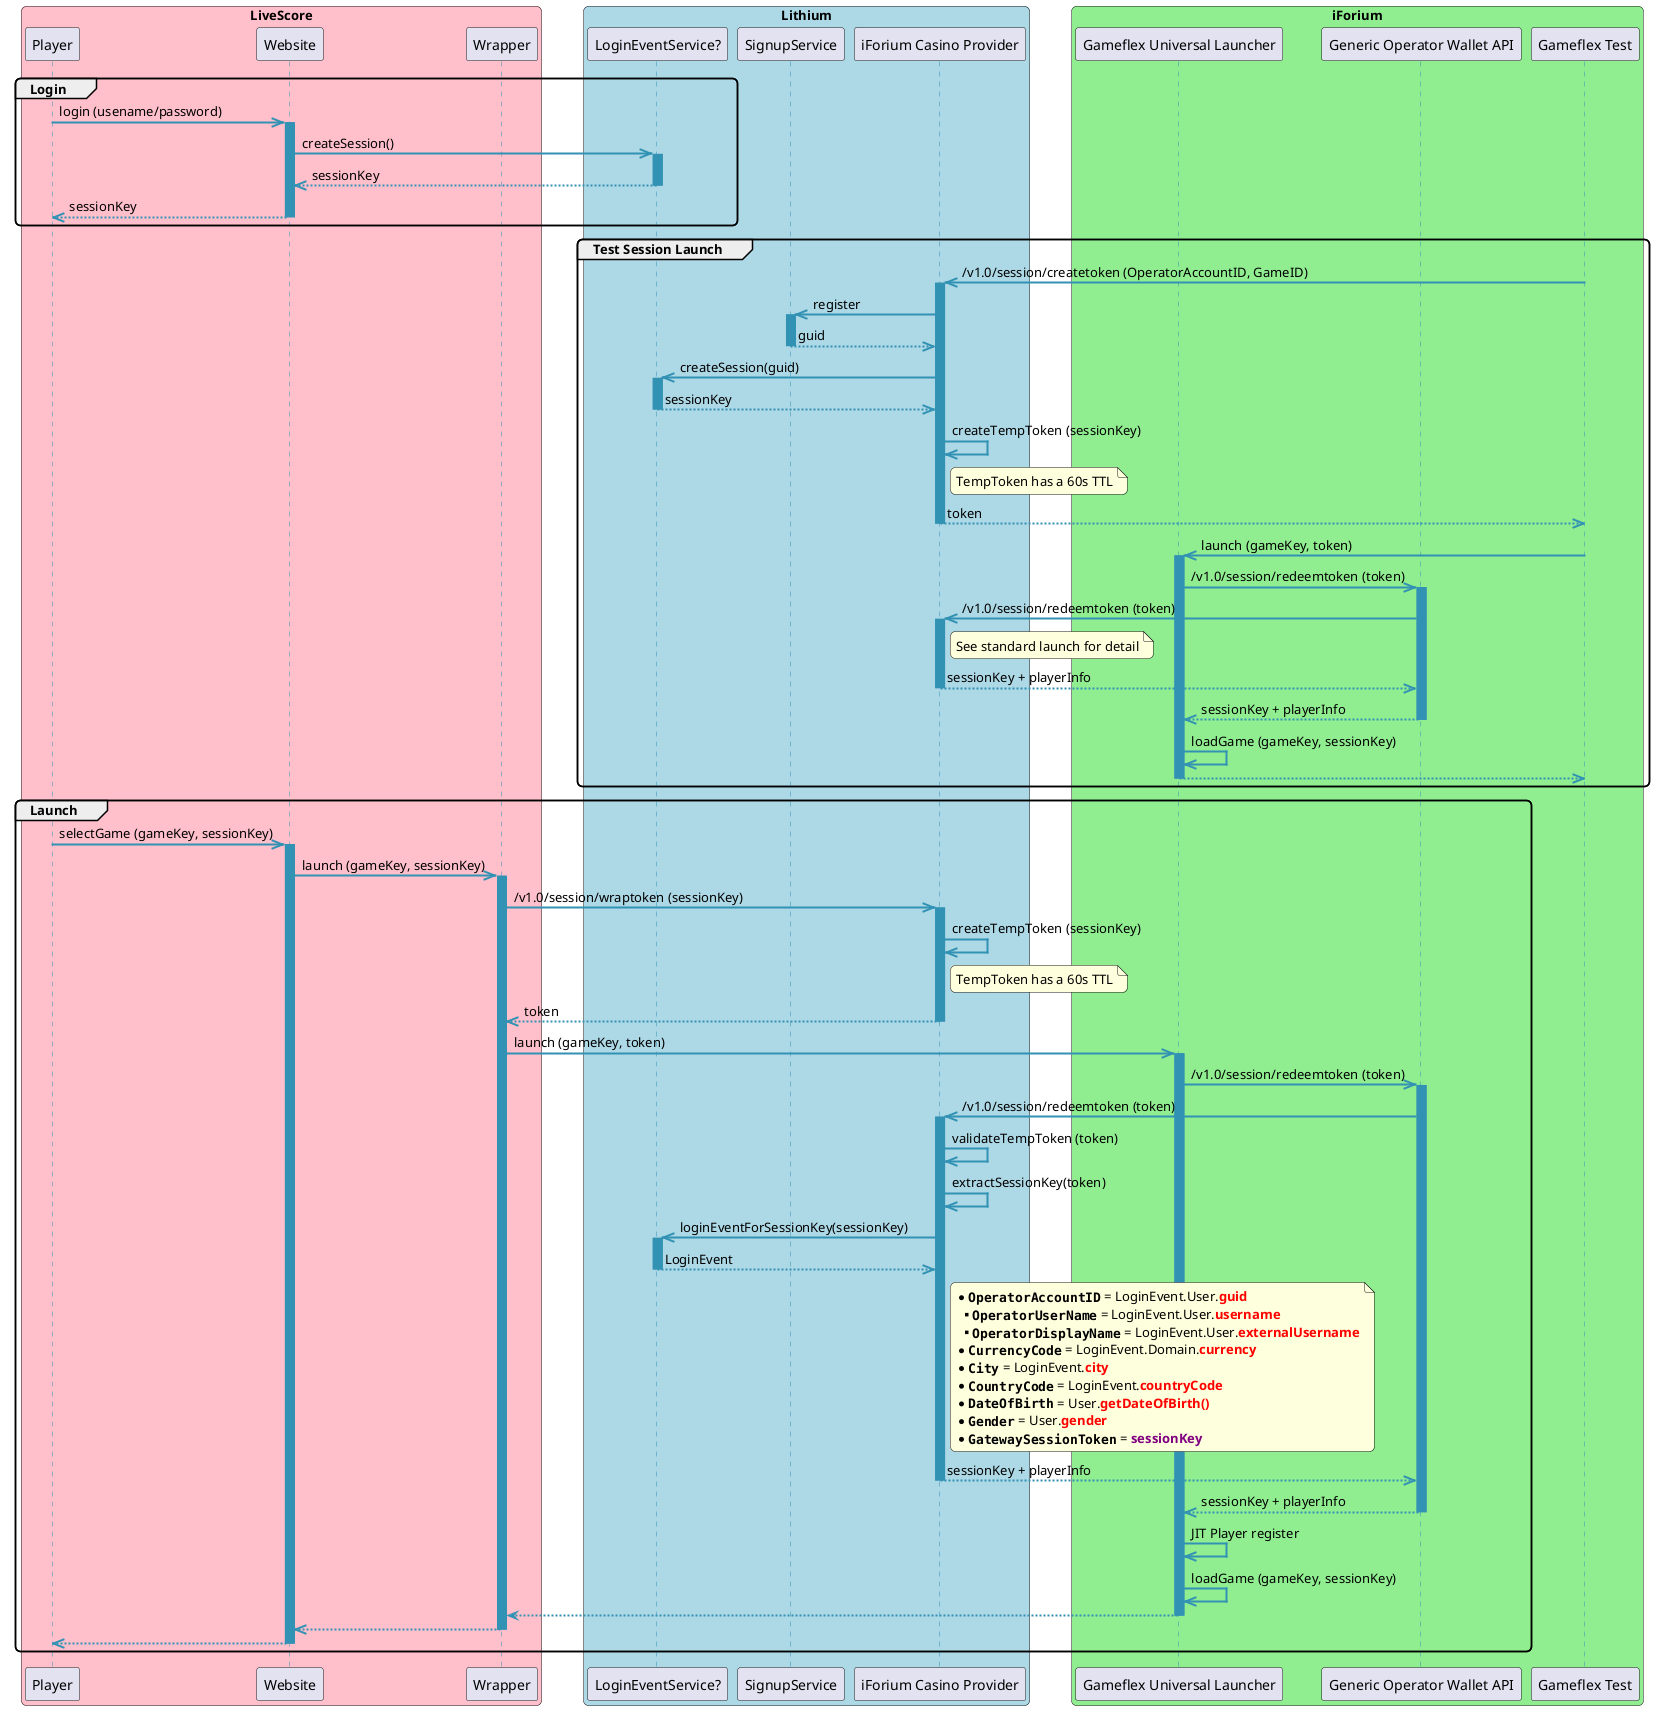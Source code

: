.Create Session Sequence
[plantuml]
----
@startuml

    box "LiveScore" #pink
        participant "Player" as player
        participant "Website" as website
        participant "Wrapper" as wrapper
    end box

    box "Lithium" #LightBlue
        participant "LoginEventService?" as login
        participant "SignupService" as signup
        participant "iForium Casino Provider" as provider
    end box

    box "iForium" #LightGreen
       participant "Gameflex Universal Launcher" as gul
       participant "Generic Operator Wallet API" as ggo
       participant "Gameflex Test" as test
    end box

    skinparam handwritten false
    skinparam backgroundColor transparent
    skinparam roundcorner 10
    skinparam BoxPadding 20

    skinparam sequence {

        ArrowColor 3292b4
        ArrowThickness 2

        LifeLineBorderColor 3292b4
        LifeLineBackgroundColor #3292b4

        ParticipantBorderColor 3292b4
        ParticipantBackgroundColor 3292b4
        ParticipantFontName Arial
        ParticipantFontSize 17
        ParticipantFontColor white

        ActorBorderColor 3292b4
        ActorBackgroundColor aqua
        ActorFontColor 3292b4
        ActorFontSize 17
        ActorFontName Arial
    }

    group Login
        player ->> website ++: login (usename/password)
        website ->> login ++ : createSession()
        login -->> website -- : sessionKey
        website -->> player -- : sessionKey
    end group

    group Test Session Launch
        test ->> provider ++ : /v1.0/session/createtoken (OperatorAccountID, GameID)
            provider ->> signup ++ : register
            signup -->> provider -- : guid
            provider ->> login ++ : createSession(guid)
            login -->> provider -- : sessionKey
            provider ->> provider : createTempToken (sessionKey)
            note right of provider : TempToken has a 60s TTL
        provider -->> test -- : token
        test ->> gul ++ : launch (gameKey, token)
            gul ->> ggo ++ : /v1.0/session/redeemtoken (token)
                ggo ->> provider ++ : /v1.0/session/redeemtoken (token)
                note right of provider : See standard launch for detail
                provider -->> ggo -- : sessionKey + playerInfo
            ggo -->> gul -- : sessionKey + playerInfo
            gul ->> gul: loadGame (gameKey, sessionKey)
        gul -->> test -- :
    end group

    group Launch
        player ->> website ++: selectGame (gameKey, sessionKey)
            website ->> wrapper ++ : launch (gameKey, sessionKey)
                wrapper ->> provider ++ : /v1.0/session/wraptoken (sessionKey)
                    provider ->> provider : createTempToken (sessionKey)
                    note right of provider : TempToken has a 60s TTL
                provider -->> wrapper -- : token

                wrapper ->> gul ++ : launch (gameKey, token)
                    gul ->> ggo ++ : /v1.0/session/redeemtoken (token)
                        ggo ->> provider ++ : /v1.0/session/redeemtoken (token)
                            provider ->> provider : validateTempToken (token)
                            provider ->> provider : extractSessionKey(token)
                            provider ->> login ++ : loginEventForSessionKey(sessionKey)
                            login -->> provider -- : LoginEvent
                            note right of provider
                                * **""OperatorAccountID""** = LoginEvent.User.**<color red>guid</color>**
                                ** **""OperatorUserName""** = LoginEvent.User.**<color red>username</color>**
                                ** **""OperatorDisplayName""** = LoginEvent.User.**<color red>externalUsername</color>**
                                * **""CurrencyCode""** = LoginEvent.Domain.**<color red>currency</color>**
                                * **""City""** = LoginEvent.**<color red>city</color>**
                                * **""CountryCode""** = LoginEvent.**<color red>countryCode</color>**
                                * **""DateOfBirth""** = User.**<color red>getDateOfBirth()</color>**
                                * **""Gender""** = User.**<color red>gender</color>**
                                * **""GatewaySessionToken""** = **<color purple>sessionKey</color>**
                            end note
                        provider -->> ggo -- : sessionKey + playerInfo
                    ggo -->> gul -- : sessionKey + playerInfo
                    gul ->> gul: JIT Player register
                    gul ->> gul: loadGame (gameKey, sessionKey)
                gul --> wrapper-- :
            wrapper -->> website-- :
        website -->> player -- :

    end group

@enduml
----
